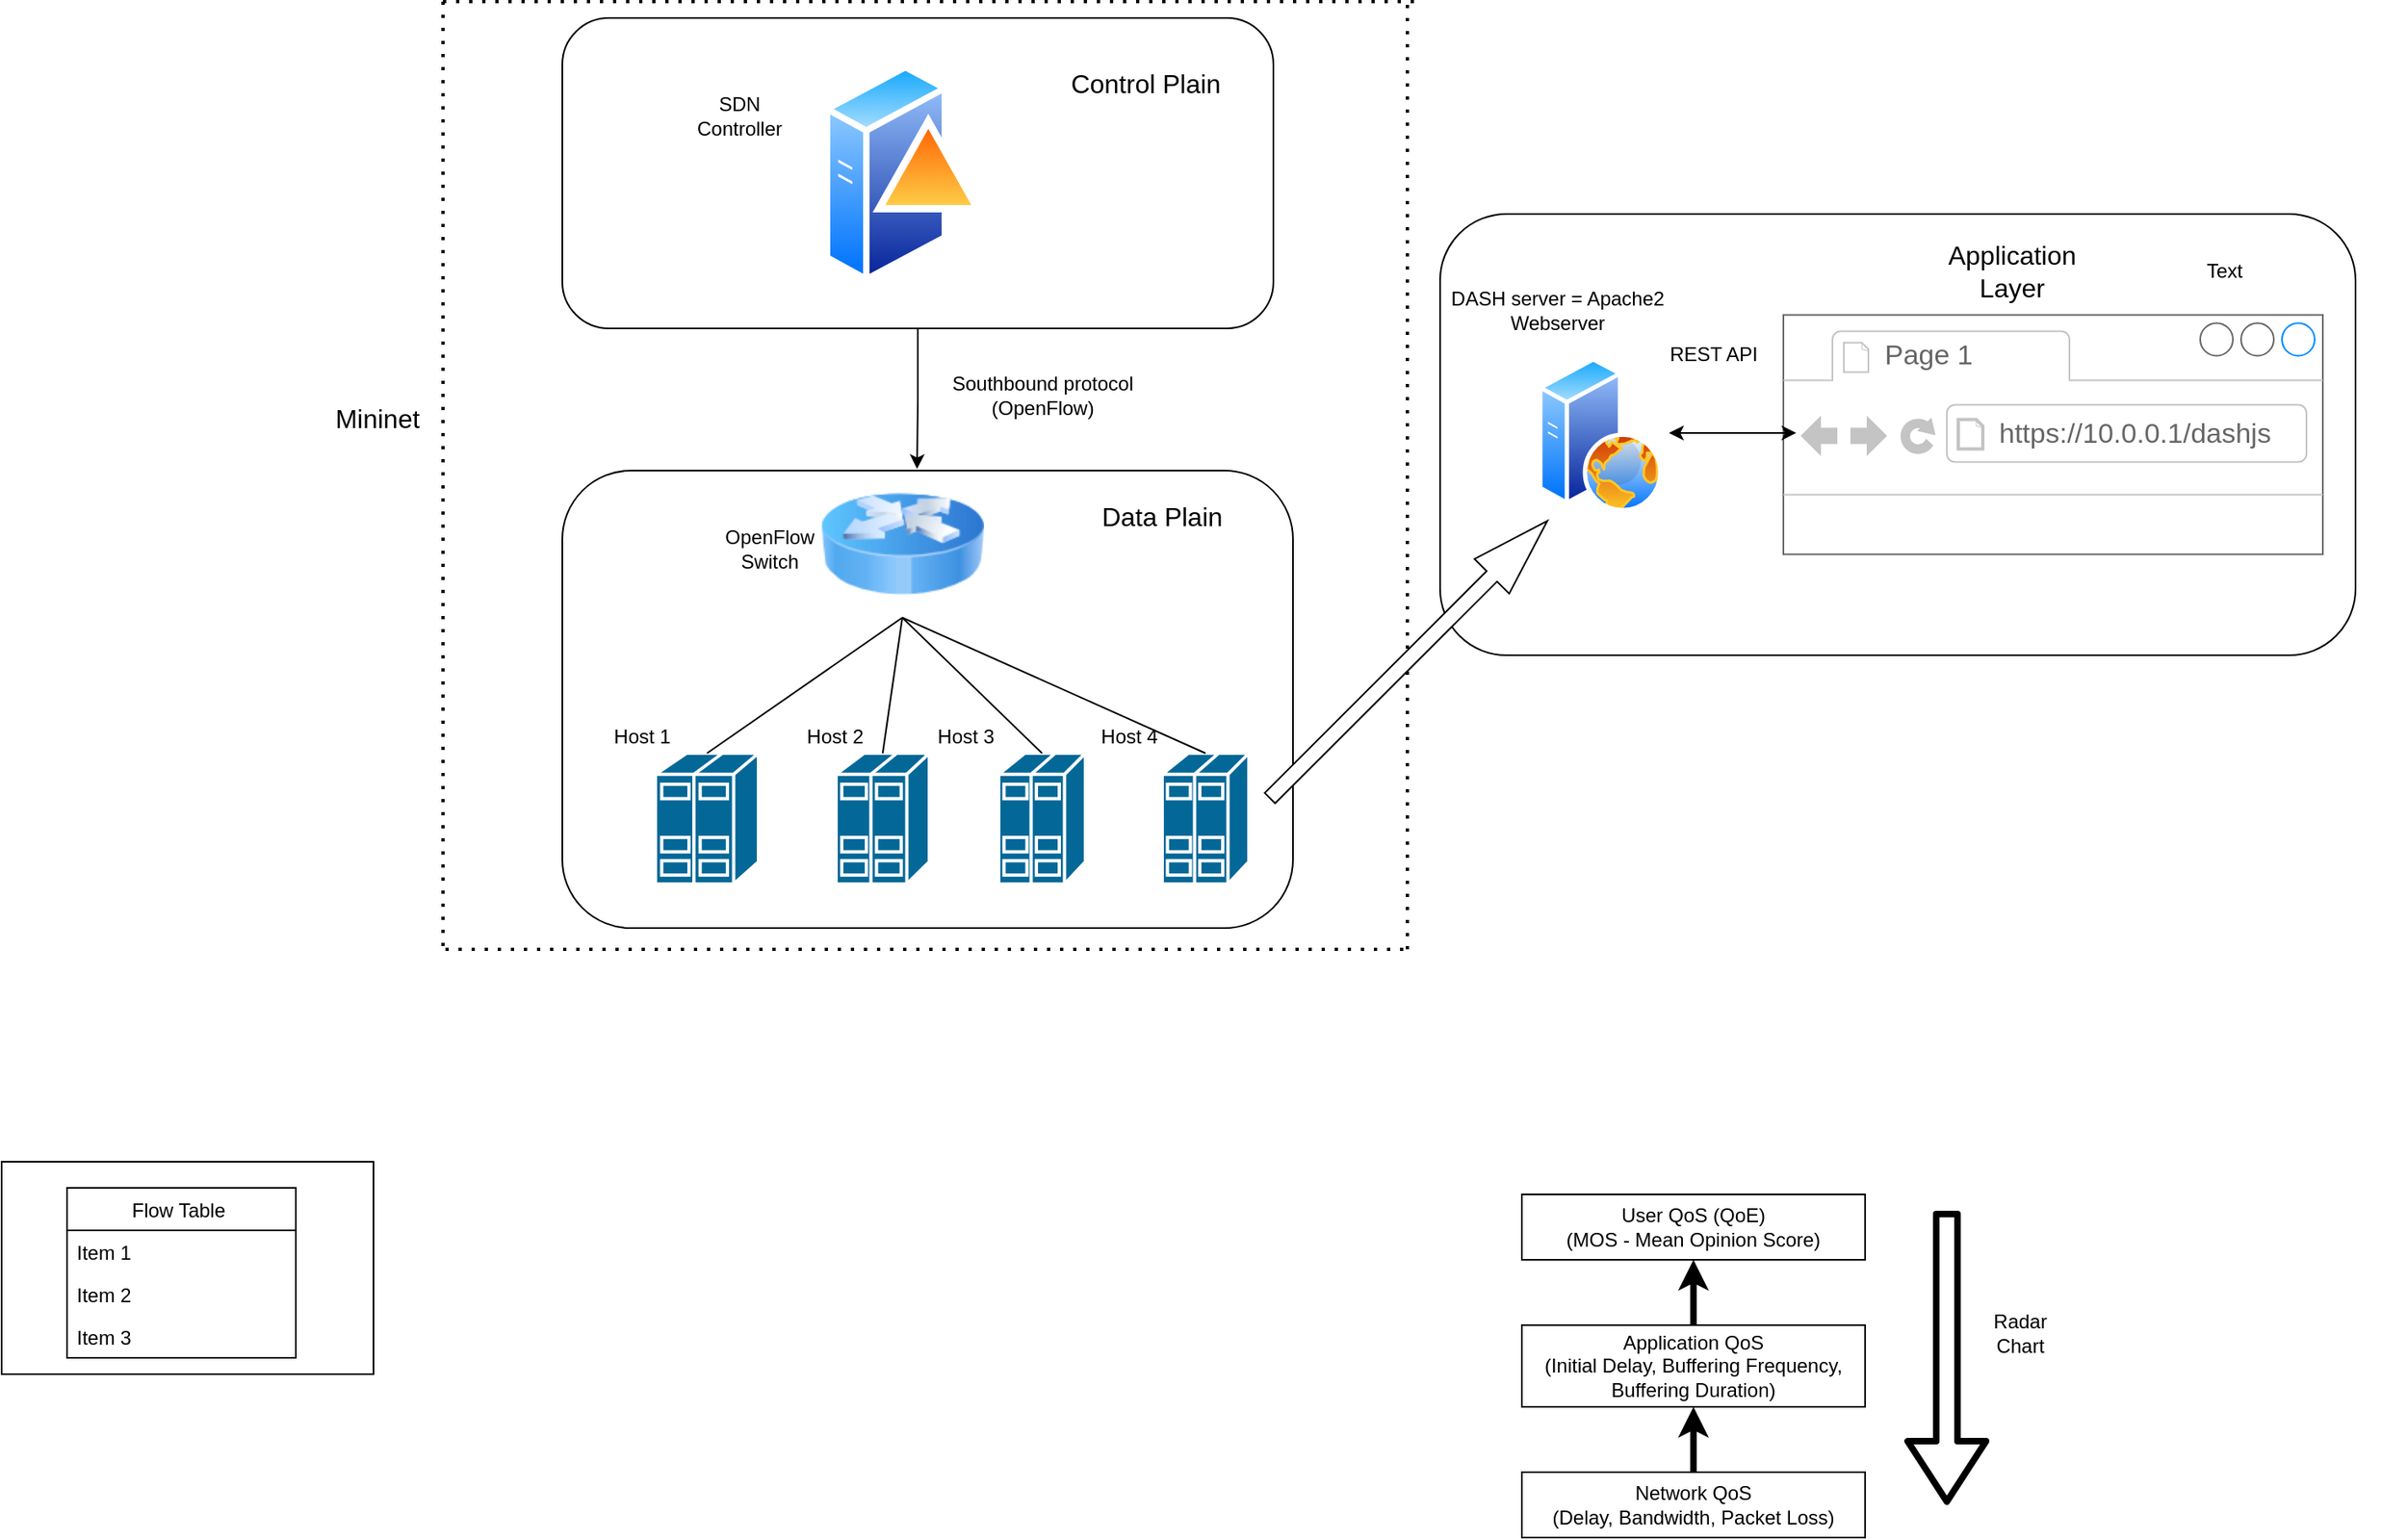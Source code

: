 <mxfile version="14.6.13" type="github">
  <diagram id="J62VowWL7jAZoyvOlwZC" name="Page-1">
    <mxGraphModel dx="2272" dy="794" grid="1" gridSize="10" guides="1" tooltips="1" connect="1" arrows="1" fold="1" page="1" pageScale="1" pageWidth="850" pageHeight="1100" math="0" shadow="0">
      <root>
        <mxCell id="0" />
        <mxCell id="1" parent="0" />
        <mxCell id="Rc9hNawXG7srM5Kod6fI-3" value="" style="rounded=1;whiteSpace=wrap;html=1;" vertex="1" parent="1">
          <mxGeometry x="530" y="150" width="560" height="270" as="geometry" />
        </mxCell>
        <mxCell id="Rc9hNawXG7srM5Kod6fI-2" style="edgeStyle=orthogonalEdgeStyle;rounded=0;orthogonalLoop=1;jettySize=auto;html=1;exitX=0.5;exitY=1;exitDx=0;exitDy=0;entryX=0.59;entryY=-0.011;entryDx=0;entryDy=0;entryPerimeter=0;" edge="1" parent="1" source="_3_Tq_P-B7PArioMOfRt-22" target="_3_Tq_P-B7PArioMOfRt-2">
          <mxGeometry relative="1" as="geometry" />
        </mxCell>
        <mxCell id="_3_Tq_P-B7PArioMOfRt-22" value="" style="rounded=1;whiteSpace=wrap;html=1;" parent="1" vertex="1">
          <mxGeometry x="-7" y="30" width="435" height="190" as="geometry" />
        </mxCell>
        <mxCell id="_3_Tq_P-B7PArioMOfRt-19" value="" style="rounded=1;whiteSpace=wrap;html=1;" parent="1" vertex="1">
          <mxGeometry x="-7" y="307" width="447" height="280" as="geometry" />
        </mxCell>
        <mxCell id="_3_Tq_P-B7PArioMOfRt-18" value="" style="whiteSpace=wrap;html=1;aspect=fixed;" parent="1" vertex="1">
          <mxGeometry x="-350" y="730" width="227.5" height="130" as="geometry" />
        </mxCell>
        <mxCell id="_3_Tq_P-B7PArioMOfRt-2" value="" style="image;html=1;image=img/lib/clip_art/networking/Router_Icon_128x128.png" parent="1" vertex="1">
          <mxGeometry x="151" y="307" width="100" height="90" as="geometry" />
        </mxCell>
        <mxCell id="_3_Tq_P-B7PArioMOfRt-3" value="" style="aspect=fixed;perimeter=ellipsePerimeter;html=1;align=center;shadow=0;dashed=0;spacingTop=3;image;image=img/lib/active_directory/domain_controller.svg;" parent="1" vertex="1">
          <mxGeometry x="153" y="55" width="98" height="140" as="geometry" />
        </mxCell>
        <mxCell id="_3_Tq_P-B7PArioMOfRt-5" value="" style="shape=mxgraph.cisco.servers.standard_host;html=1;pointerEvents=1;dashed=0;fillColor=#036897;strokeColor=#ffffff;strokeWidth=2;verticalLabelPosition=bottom;verticalAlign=top;align=center;outlineConnect=0;" parent="1" vertex="1">
          <mxGeometry x="50" y="480" width="63" height="80" as="geometry" />
        </mxCell>
        <mxCell id="_3_Tq_P-B7PArioMOfRt-6" value="" style="shape=mxgraph.cisco.servers.standard_host;html=1;pointerEvents=1;dashed=0;fillColor=#036897;strokeColor=#ffffff;strokeWidth=2;verticalLabelPosition=bottom;verticalAlign=top;align=center;outlineConnect=0;" parent="1" vertex="1">
          <mxGeometry x="160.5" y="480" width="57" height="80" as="geometry" />
        </mxCell>
        <mxCell id="_3_Tq_P-B7PArioMOfRt-7" value="" style="shape=mxgraph.cisco.servers.standard_host;html=1;pointerEvents=1;dashed=0;fillColor=#036897;strokeColor=#ffffff;strokeWidth=2;verticalLabelPosition=bottom;verticalAlign=top;align=center;outlineConnect=0;" parent="1" vertex="1">
          <mxGeometry x="260" y="480" width="53" height="80" as="geometry" />
        </mxCell>
        <mxCell id="_3_Tq_P-B7PArioMOfRt-8" value="" style="shape=mxgraph.cisco.servers.standard_host;html=1;pointerEvents=1;dashed=0;fillColor=#036897;strokeColor=#ffffff;strokeWidth=2;verticalLabelPosition=bottom;verticalAlign=top;align=center;outlineConnect=0;" parent="1" vertex="1">
          <mxGeometry x="360" y="480" width="53" height="80" as="geometry" />
        </mxCell>
        <mxCell id="_3_Tq_P-B7PArioMOfRt-10" value="" style="endArrow=none;html=1;exitX=0.5;exitY=0;exitDx=0;exitDy=0;exitPerimeter=0;entryX=0.5;entryY=1;entryDx=0;entryDy=0;" parent="1" source="_3_Tq_P-B7PArioMOfRt-5" target="_3_Tq_P-B7PArioMOfRt-2" edge="1">
          <mxGeometry width="50" height="50" relative="1" as="geometry">
            <mxPoint x="209.5" y="510" as="sourcePoint" />
            <mxPoint x="209.5" y="400" as="targetPoint" />
          </mxGeometry>
        </mxCell>
        <mxCell id="_3_Tq_P-B7PArioMOfRt-11" value="" style="endArrow=none;html=1;exitX=0.5;exitY=0;exitDx=0;exitDy=0;exitPerimeter=0;entryX=0.5;entryY=1;entryDx=0;entryDy=0;" parent="1" source="_3_Tq_P-B7PArioMOfRt-6" target="_3_Tq_P-B7PArioMOfRt-2" edge="1">
          <mxGeometry width="50" height="50" relative="1" as="geometry">
            <mxPoint x="121.5" y="490" as="sourcePoint" />
            <mxPoint x="220" y="410" as="targetPoint" />
          </mxGeometry>
        </mxCell>
        <mxCell id="_3_Tq_P-B7PArioMOfRt-12" value="" style="endArrow=none;html=1;exitX=0.5;exitY=0;exitDx=0;exitDy=0;exitPerimeter=0;entryX=0.5;entryY=1;entryDx=0;entryDy=0;" parent="1" source="_3_Tq_P-B7PArioMOfRt-7" target="_3_Tq_P-B7PArioMOfRt-2" edge="1">
          <mxGeometry width="50" height="50" relative="1" as="geometry">
            <mxPoint x="131.5" y="500" as="sourcePoint" />
            <mxPoint x="230" y="420" as="targetPoint" />
          </mxGeometry>
        </mxCell>
        <mxCell id="_3_Tq_P-B7PArioMOfRt-13" value="" style="endArrow=none;html=1;exitX=0.5;exitY=0;exitDx=0;exitDy=0;exitPerimeter=0;entryX=0.5;entryY=1;entryDx=0;entryDy=0;" parent="1" source="_3_Tq_P-B7PArioMOfRt-8" target="_3_Tq_P-B7PArioMOfRt-2" edge="1">
          <mxGeometry width="50" height="50" relative="1" as="geometry">
            <mxPoint x="271.5" y="490" as="sourcePoint" />
            <mxPoint x="220" y="410" as="targetPoint" />
          </mxGeometry>
        </mxCell>
        <mxCell id="_3_Tq_P-B7PArioMOfRt-14" value="Flow Table " style="swimlane;fontStyle=0;childLayout=stackLayout;horizontal=1;startSize=26;horizontalStack=0;resizeParent=1;resizeParentMax=0;resizeLast=0;collapsible=1;marginBottom=0;" parent="1" vertex="1">
          <mxGeometry x="-310" y="746" width="140" height="104" as="geometry" />
        </mxCell>
        <mxCell id="_3_Tq_P-B7PArioMOfRt-15" value="Item 1" style="text;strokeColor=none;fillColor=none;align=left;verticalAlign=top;spacingLeft=4;spacingRight=4;overflow=hidden;rotatable=0;points=[[0,0.5],[1,0.5]];portConstraint=eastwest;" parent="_3_Tq_P-B7PArioMOfRt-14" vertex="1">
          <mxGeometry y="26" width="140" height="26" as="geometry" />
        </mxCell>
        <mxCell id="_3_Tq_P-B7PArioMOfRt-16" value="Item 2" style="text;strokeColor=none;fillColor=none;align=left;verticalAlign=top;spacingLeft=4;spacingRight=4;overflow=hidden;rotatable=0;points=[[0,0.5],[1,0.5]];portConstraint=eastwest;" parent="_3_Tq_P-B7PArioMOfRt-14" vertex="1">
          <mxGeometry y="52" width="140" height="26" as="geometry" />
        </mxCell>
        <mxCell id="_3_Tq_P-B7PArioMOfRt-17" value="Item 3" style="text;strokeColor=none;fillColor=none;align=left;verticalAlign=top;spacingLeft=4;spacingRight=4;overflow=hidden;rotatable=0;points=[[0,0.5],[1,0.5]];portConstraint=eastwest;" parent="_3_Tq_P-B7PArioMOfRt-14" vertex="1">
          <mxGeometry y="78" width="140" height="26" as="geometry" />
        </mxCell>
        <mxCell id="_3_Tq_P-B7PArioMOfRt-20" value="&lt;font style=&quot;font-size: 16px&quot;&gt;Data Plain&lt;/font&gt;" style="text;html=1;strokeColor=none;fillColor=none;align=center;verticalAlign=middle;whiteSpace=wrap;rounded=0;" parent="1" vertex="1">
          <mxGeometry x="320" y="320" width="80" height="30" as="geometry" />
        </mxCell>
        <mxCell id="_3_Tq_P-B7PArioMOfRt-23" value="&lt;font style=&quot;font-size: 16px&quot;&gt;Control Plain&lt;/font&gt;" style="text;html=1;strokeColor=none;fillColor=none;align=center;verticalAlign=middle;whiteSpace=wrap;rounded=0;" parent="1" vertex="1">
          <mxGeometry x="300" y="60" width="100" height="20" as="geometry" />
        </mxCell>
        <mxCell id="_3_Tq_P-B7PArioMOfRt-24" value="SDN Controller" style="text;html=1;strokeColor=none;fillColor=none;align=center;verticalAlign=middle;whiteSpace=wrap;rounded=0;" parent="1" vertex="1">
          <mxGeometry x="61.5" y="70" width="78.5" height="40" as="geometry" />
        </mxCell>
        <mxCell id="_3_Tq_P-B7PArioMOfRt-25" value="OpenFlow Switch" style="text;html=1;strokeColor=none;fillColor=none;align=center;verticalAlign=middle;whiteSpace=wrap;rounded=0;" parent="1" vertex="1">
          <mxGeometry x="90" y="330" width="60" height="50" as="geometry" />
        </mxCell>
        <mxCell id="_3_Tq_P-B7PArioMOfRt-26" value="Host 1" style="text;html=1;strokeColor=none;fillColor=none;align=center;verticalAlign=middle;whiteSpace=wrap;rounded=0;" parent="1" vertex="1">
          <mxGeometry x="21.5" y="460" width="40" height="20" as="geometry" />
        </mxCell>
        <mxCell id="_3_Tq_P-B7PArioMOfRt-27" value="Host 2" style="text;html=1;strokeColor=none;fillColor=none;align=center;verticalAlign=middle;whiteSpace=wrap;rounded=0;" parent="1" vertex="1">
          <mxGeometry x="140" y="460" width="40" height="20" as="geometry" />
        </mxCell>
        <mxCell id="_3_Tq_P-B7PArioMOfRt-28" value="Host 3" style="text;html=1;strokeColor=none;fillColor=none;align=center;verticalAlign=middle;whiteSpace=wrap;rounded=0;" parent="1" vertex="1">
          <mxGeometry x="220" y="460" width="40" height="20" as="geometry" />
        </mxCell>
        <mxCell id="_3_Tq_P-B7PArioMOfRt-29" value="Host 4" style="text;html=1;strokeColor=none;fillColor=none;align=center;verticalAlign=middle;whiteSpace=wrap;rounded=0;" parent="1" vertex="1">
          <mxGeometry x="320" y="460" width="40" height="20" as="geometry" />
        </mxCell>
        <mxCell id="_3_Tq_P-B7PArioMOfRt-35" value="Southbound protocol (OpenFlow)" style="text;html=1;strokeColor=none;fillColor=none;align=center;verticalAlign=middle;whiteSpace=wrap;rounded=0;" parent="1" vertex="1">
          <mxGeometry x="226.5" y="236" width="120" height="50" as="geometry" />
        </mxCell>
        <mxCell id="_3_Tq_P-B7PArioMOfRt-43" value="User QoS (QoE)&lt;br&gt;(MOS - Mean Opinion Score)" style="rounded=0;whiteSpace=wrap;html=1;movable=0;resizable=0;rotatable=0;deletable=0;editable=0;connectable=0;" parent="1" vertex="1">
          <mxGeometry x="580" y="750" width="210" height="40" as="geometry" />
        </mxCell>
        <mxCell id="_3_Tq_P-B7PArioMOfRt-47" value="" style="edgeStyle=orthogonalEdgeStyle;rounded=0;orthogonalLoop=1;jettySize=auto;html=1;strokeWidth=4;movable=0;resizable=0;rotatable=0;deletable=0;editable=0;connectable=0;" parent="1" source="_3_Tq_P-B7PArioMOfRt-44" target="_3_Tq_P-B7PArioMOfRt-43" edge="1">
          <mxGeometry relative="1" as="geometry" />
        </mxCell>
        <mxCell id="_3_Tq_P-B7PArioMOfRt-44" value="Application QoS&lt;br&gt;(Initial Delay, Buffering Frequency, Buffering Duration)" style="rounded=0;whiteSpace=wrap;html=1;movable=0;resizable=0;rotatable=0;deletable=0;editable=0;connectable=0;" parent="1" vertex="1">
          <mxGeometry x="580" y="830" width="210" height="50" as="geometry" />
        </mxCell>
        <mxCell id="_3_Tq_P-B7PArioMOfRt-46" style="edgeStyle=orthogonalEdgeStyle;rounded=0;orthogonalLoop=1;jettySize=auto;html=1;exitX=0.5;exitY=0;exitDx=0;exitDy=0;entryX=0.5;entryY=1;entryDx=0;entryDy=0;strokeWidth=4;movable=0;resizable=0;rotatable=0;deletable=0;editable=0;connectable=0;" parent="1" source="_3_Tq_P-B7PArioMOfRt-45" target="_3_Tq_P-B7PArioMOfRt-44" edge="1">
          <mxGeometry relative="1" as="geometry" />
        </mxCell>
        <mxCell id="_3_Tq_P-B7PArioMOfRt-45" value="Network QoS&lt;br&gt;(Delay, Bandwidth, Packet Loss)" style="rounded=0;whiteSpace=wrap;html=1;movable=0;resizable=0;rotatable=0;deletable=0;editable=0;connectable=0;" parent="1" vertex="1">
          <mxGeometry x="580" y="920" width="210" height="40" as="geometry" />
        </mxCell>
        <mxCell id="_3_Tq_P-B7PArioMOfRt-48" value="" style="shape=flexArrow;endArrow=classic;html=1;strokeWidth=4;endWidth=31;endSize=11;movable=0;resizable=0;rotatable=0;deletable=0;editable=0;connectable=0;" parent="1" edge="1">
          <mxGeometry width="50" height="50" relative="1" as="geometry">
            <mxPoint x="840" y="760" as="sourcePoint" />
            <mxPoint x="840" y="940" as="targetPoint" />
            <Array as="points" />
          </mxGeometry>
        </mxCell>
        <mxCell id="_3_Tq_P-B7PArioMOfRt-49" value="Radar Chart" style="text;html=1;strokeColor=none;fillColor=none;align=center;verticalAlign=middle;whiteSpace=wrap;rounded=0;movable=0;resizable=0;rotatable=0;deletable=0;editable=0;connectable=0;" parent="1" vertex="1">
          <mxGeometry x="860" y="820" width="50" height="30" as="geometry" />
        </mxCell>
        <mxCell id="Rc9hNawXG7srM5Kod6fI-4" value="&lt;font style=&quot;font-size: 16px&quot;&gt;Application Layer&lt;/font&gt;" style="text;html=1;strokeColor=none;fillColor=none;align=center;verticalAlign=middle;whiteSpace=wrap;rounded=0;" vertex="1" parent="1">
          <mxGeometry x="830" y="175" width="100" height="20" as="geometry" />
        </mxCell>
        <mxCell id="Rc9hNawXG7srM5Kod6fI-9" value="" style="endArrow=none;dashed=1;html=1;dashPattern=1 3;strokeWidth=2;" edge="1" parent="1">
          <mxGeometry width="50" height="50" relative="1" as="geometry">
            <mxPoint x="-78.5" y="600" as="sourcePoint" />
            <mxPoint x="511.5" y="600" as="targetPoint" />
          </mxGeometry>
        </mxCell>
        <mxCell id="Rc9hNawXG7srM5Kod6fI-10" value="" style="endArrow=none;dashed=1;html=1;dashPattern=1 3;strokeWidth=2;" edge="1" parent="1">
          <mxGeometry width="50" height="50" relative="1" as="geometry">
            <mxPoint x="-78.5" y="600" as="sourcePoint" />
            <mxPoint x="511.5" y="600" as="targetPoint" />
          </mxGeometry>
        </mxCell>
        <mxCell id="Rc9hNawXG7srM5Kod6fI-13" value="&lt;font style=&quot;font-size: 16px&quot;&gt;Mininet&lt;/font&gt;" style="text;html=1;strokeColor=none;fillColor=none;align=center;verticalAlign=middle;whiteSpace=wrap;rounded=0;" vertex="1" parent="1">
          <mxGeometry x="-150" y="260" width="60" height="30" as="geometry" />
        </mxCell>
        <mxCell id="Rc9hNawXG7srM5Kod6fI-14" value="" style="endArrow=none;dashed=1;html=1;dashPattern=1 3;strokeWidth=2;" edge="1" parent="1">
          <mxGeometry width="50" height="50" relative="1" as="geometry">
            <mxPoint x="-80" y="20" as="sourcePoint" />
            <mxPoint x="-80" y="600" as="targetPoint" />
          </mxGeometry>
        </mxCell>
        <mxCell id="Rc9hNawXG7srM5Kod6fI-15" value="" style="endArrow=none;dashed=1;html=1;dashPattern=1 3;strokeWidth=2;" edge="1" parent="1">
          <mxGeometry width="50" height="50" relative="1" as="geometry">
            <mxPoint x="-80" y="20" as="sourcePoint" />
            <mxPoint x="520" y="20" as="targetPoint" />
          </mxGeometry>
        </mxCell>
        <mxCell id="Rc9hNawXG7srM5Kod6fI-16" value="" style="endArrow=none;dashed=1;html=1;dashPattern=1 3;strokeWidth=2;" edge="1" parent="1">
          <mxGeometry width="50" height="50" relative="1" as="geometry">
            <mxPoint x="510" y="600" as="sourcePoint" />
            <mxPoint x="510" y="20" as="targetPoint" />
          </mxGeometry>
        </mxCell>
        <mxCell id="Rc9hNawXG7srM5Kod6fI-17" value="" style="aspect=fixed;perimeter=ellipsePerimeter;html=1;align=center;shadow=0;dashed=0;spacingTop=3;image;image=img/lib/active_directory/web_server.svg;" vertex="1" parent="1">
          <mxGeometry x="590" y="237.5" width="76" height="95" as="geometry" />
        </mxCell>
        <mxCell id="Rc9hNawXG7srM5Kod6fI-18" value="" style="strokeWidth=1;shadow=0;dashed=0;align=center;html=1;shape=mxgraph.mockup.containers.browserWindow;rSize=0;strokeColor=#666666;strokeColor2=#008cff;strokeColor3=#c4c4c4;mainText=,;recursiveResize=0;" vertex="1" parent="1">
          <mxGeometry x="740" y="211.75" width="330" height="146.5" as="geometry" />
        </mxCell>
        <mxCell id="Rc9hNawXG7srM5Kod6fI-19" value="Page 1" style="strokeWidth=1;shadow=0;dashed=0;align=center;html=1;shape=mxgraph.mockup.containers.anchor;fontSize=17;fontColor=#666666;align=left;" vertex="1" parent="Rc9hNawXG7srM5Kod6fI-18">
          <mxGeometry x="60" y="12" width="110" height="26" as="geometry" />
        </mxCell>
        <mxCell id="Rc9hNawXG7srM5Kod6fI-20" value="https://10.0.0.1/dashjs" style="strokeWidth=1;shadow=0;dashed=0;align=center;html=1;shape=mxgraph.mockup.containers.anchor;rSize=0;fontSize=17;fontColor=#666666;align=left;" vertex="1" parent="Rc9hNawXG7srM5Kod6fI-18">
          <mxGeometry x="130" y="60" width="250" height="26" as="geometry" />
        </mxCell>
        <mxCell id="Rc9hNawXG7srM5Kod6fI-24" value="" style="endArrow=classic;startArrow=classic;html=1;entryX=0.024;entryY=0.493;entryDx=0;entryDy=0;entryPerimeter=0;" edge="1" parent="1" target="Rc9hNawXG7srM5Kod6fI-18">
          <mxGeometry width="50" height="50" relative="1" as="geometry">
            <mxPoint x="670" y="284" as="sourcePoint" />
            <mxPoint x="730" y="260" as="targetPoint" />
          </mxGeometry>
        </mxCell>
        <mxCell id="Rc9hNawXG7srM5Kod6fI-25" value="REST API" style="text;html=1;strokeColor=none;fillColor=none;align=center;verticalAlign=middle;whiteSpace=wrap;rounded=0;" vertex="1" parent="1">
          <mxGeometry x="665" y="212" width="65" height="48" as="geometry" />
        </mxCell>
        <mxCell id="Rc9hNawXG7srM5Kod6fI-31" value="" style="shape=singleArrow;whiteSpace=wrap;html=1;rotation=-45;" vertex="1" parent="1">
          <mxGeometry x="390.74" y="407.63" width="240" height="30" as="geometry" />
        </mxCell>
        <mxCell id="Rc9hNawXG7srM5Kod6fI-32" value="DASH server = Apache2 Webserver" style="text;html=1;strokeColor=none;fillColor=none;align=center;verticalAlign=middle;whiteSpace=wrap;rounded=0;" vertex="1" parent="1">
          <mxGeometry x="530" y="179.5" width="144" height="58" as="geometry" />
        </mxCell>
        <mxCell id="Rc9hNawXG7srM5Kod6fI-33" value="Text" style="text;html=1;strokeColor=none;fillColor=none;align=center;verticalAlign=middle;whiteSpace=wrap;rounded=0;" vertex="1" parent="1">
          <mxGeometry x="950" y="170" width="120" height="30" as="geometry" />
        </mxCell>
      </root>
    </mxGraphModel>
  </diagram>
</mxfile>

